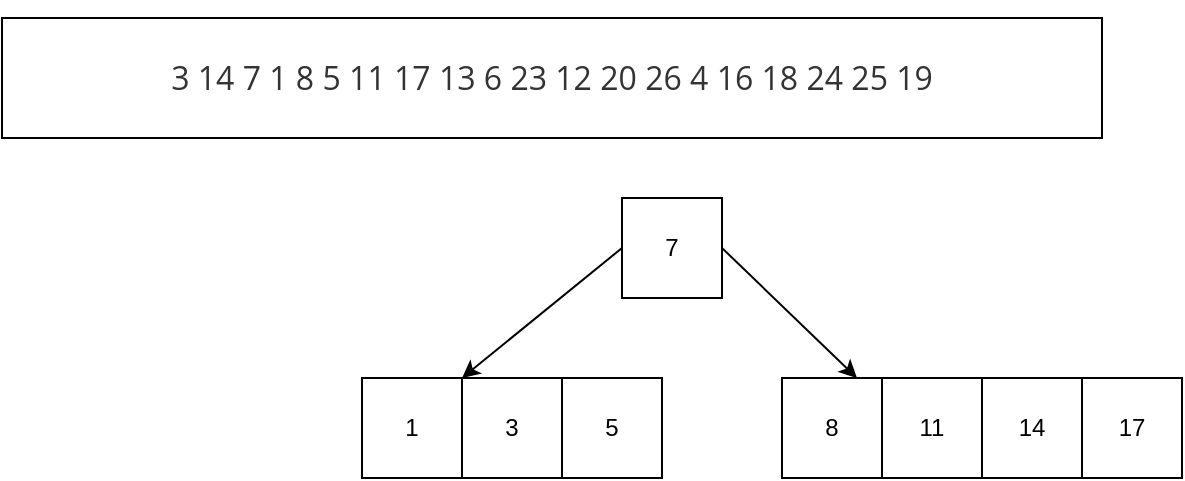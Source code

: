 <mxfile version="14.8.3" type="github"><diagram id="hggHjkS5l4CkCPUjyxV3" name="Page-1"><mxGraphModel dx="936" dy="553" grid="1" gridSize="10" guides="1" tooltips="1" connect="1" arrows="1" fold="1" page="1" pageScale="1" pageWidth="827" pageHeight="1169" math="0" shadow="0"><root><mxCell id="0"/><mxCell id="1" parent="0"/><mxCell id="_0CbgOzp7rHHPHCoKWq7-1" value="&#10;&#10;&lt;span style=&quot;color: rgb(51, 51, 51); font-family: &amp;quot;open sans&amp;quot;, &amp;quot;clear sans&amp;quot;, &amp;quot;helvetica neue&amp;quot;, helvetica, arial, sans-serif; font-size: 16px; font-style: normal; font-weight: 400; letter-spacing: normal; text-indent: 0px; text-transform: none; word-spacing: 0px; background-color: rgb(255, 255, 255); display: inline; float: none;&quot;&gt;3 14 7 1 8 5 11 17 13 6 23 12 20 26 4 16 18 24 25 19&lt;/span&gt;&#10;&#10;" style="rounded=0;whiteSpace=wrap;html=1;" vertex="1" parent="1"><mxGeometry x="80" y="30" width="550" height="60" as="geometry"/></mxCell><mxCell id="_0CbgOzp7rHHPHCoKWq7-2" value="1" style="rounded=0;whiteSpace=wrap;html=1;" vertex="1" parent="1"><mxGeometry x="260" y="210" width="50" height="50" as="geometry"/></mxCell><mxCell id="_0CbgOzp7rHHPHCoKWq7-4" value="3" style="rounded=0;whiteSpace=wrap;html=1;" vertex="1" parent="1"><mxGeometry x="310" y="210" width="50" height="50" as="geometry"/></mxCell><mxCell id="_0CbgOzp7rHHPHCoKWq7-5" value="8" style="rounded=0;whiteSpace=wrap;html=1;" vertex="1" parent="1"><mxGeometry x="470" y="210" width="50" height="50" as="geometry"/></mxCell><mxCell id="_0CbgOzp7rHHPHCoKWq7-6" value="5" style="rounded=0;whiteSpace=wrap;html=1;" vertex="1" parent="1"><mxGeometry x="360" y="210" width="50" height="50" as="geometry"/></mxCell><mxCell id="_0CbgOzp7rHHPHCoKWq7-12" value="11" style="rounded=0;whiteSpace=wrap;html=1;" vertex="1" parent="1"><mxGeometry x="520" y="210" width="50" height="50" as="geometry"/></mxCell><mxCell id="_0CbgOzp7rHHPHCoKWq7-16" style="rounded=0;orthogonalLoop=1;jettySize=auto;html=1;exitX=0;exitY=0.5;exitDx=0;exitDy=0;entryX=0;entryY=0;entryDx=0;entryDy=0;" edge="1" parent="1" source="_0CbgOzp7rHHPHCoKWq7-15" target="_0CbgOzp7rHHPHCoKWq7-4"><mxGeometry relative="1" as="geometry"/></mxCell><mxCell id="_0CbgOzp7rHHPHCoKWq7-17" style="edgeStyle=none;rounded=0;orthogonalLoop=1;jettySize=auto;html=1;exitX=1;exitY=0.5;exitDx=0;exitDy=0;entryX=0.75;entryY=0;entryDx=0;entryDy=0;" edge="1" parent="1" source="_0CbgOzp7rHHPHCoKWq7-15" target="_0CbgOzp7rHHPHCoKWq7-5"><mxGeometry relative="1" as="geometry"/></mxCell><mxCell id="_0CbgOzp7rHHPHCoKWq7-15" value="7" style="rounded=0;whiteSpace=wrap;html=1;" vertex="1" parent="1"><mxGeometry x="390" y="120" width="50" height="50" as="geometry"/></mxCell><mxCell id="_0CbgOzp7rHHPHCoKWq7-18" value="14" style="rounded=0;whiteSpace=wrap;html=1;" vertex="1" parent="1"><mxGeometry x="570" y="210" width="50" height="50" as="geometry"/></mxCell><mxCell id="_0CbgOzp7rHHPHCoKWq7-19" value="17" style="rounded=0;whiteSpace=wrap;html=1;" vertex="1" parent="1"><mxGeometry x="620" y="210" width="50" height="50" as="geometry"/></mxCell></root></mxGraphModel></diagram></mxfile>